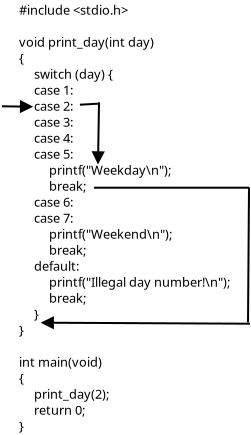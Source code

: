 <?xml version="1.0" encoding="UTF-8"?>
<dia:diagram xmlns:dia="http://www.lysator.liu.se/~alla/dia/">
  <dia:layer name="Background" visible="true">
    <dia:object type="Standard - Text" version="1" id="O0">
      <dia:attribute name="obj_pos">
        <dia:point val="5.745,2.02"/>
      </dia:attribute>
      <dia:attribute name="obj_bb">
        <dia:rectangle val="5.745,1.471;16.645,23.282"/>
      </dia:attribute>
      <dia:attribute name="text">
        <dia:composite type="text">
          <dia:attribute name="string">
            <dia:string>##include &lt;stdio.h&gt;

void print_day(int day)
{
     switch (day) {
     case 1:
     case 2:
     case 3:
     case 4:
     case 5:
          printf("Weekday\n");
          break;
     case 6:
     case 7:
          printf("Weekend\n");
          break;
     default:
          printf("Illegal day number!\n");
          break;
     }
}

int main(void)
{
     print_day(2);
     return 0;
}#</dia:string>
          </dia:attribute>
          <dia:attribute name="font">
            <dia:font family="sans" style="0" name="Helvetica"/>
          </dia:attribute>
          <dia:attribute name="height">
            <dia:real val="0.8"/>
          </dia:attribute>
          <dia:attribute name="pos">
            <dia:point val="5.745,2.02"/>
          </dia:attribute>
          <dia:attribute name="color">
            <dia:color val="#000000"/>
          </dia:attribute>
          <dia:attribute name="alignment">
            <dia:enum val="0"/>
          </dia:attribute>
        </dia:composite>
      </dia:attribute>
      <dia:attribute name="valign">
        <dia:enum val="3"/>
      </dia:attribute>
    </dia:object>
    <dia:object type="Standard - Line" version="0" id="O1">
      <dia:attribute name="obj_pos">
        <dia:point val="4.9,6.6"/>
      </dia:attribute>
      <dia:attribute name="obj_bb">
        <dia:rectangle val="4.849,6.119;6.452,7.12"/>
      </dia:attribute>
      <dia:attribute name="conn_endpoints">
        <dia:point val="4.9,6.6"/>
        <dia:point val="6.395,6.62"/>
      </dia:attribute>
      <dia:attribute name="numcp">
        <dia:int val="1"/>
      </dia:attribute>
      <dia:attribute name="end_arrow">
        <dia:enum val="3"/>
      </dia:attribute>
      <dia:attribute name="end_arrow_length">
        <dia:real val="0.5"/>
      </dia:attribute>
      <dia:attribute name="end_arrow_width">
        <dia:real val="0.5"/>
      </dia:attribute>
    </dia:object>
    <dia:object type="Standard - Line" version="0" id="O2">
      <dia:attribute name="obj_pos">
        <dia:point val="9.75,6.4"/>
      </dia:attribute>
      <dia:attribute name="obj_bb">
        <dia:rectangle val="9.199,6.349;10.201,9.508"/>
      </dia:attribute>
      <dia:attribute name="conn_endpoints">
        <dia:point val="9.75,6.4"/>
        <dia:point val="9.7,9.45"/>
      </dia:attribute>
      <dia:attribute name="numcp">
        <dia:int val="1"/>
      </dia:attribute>
      <dia:attribute name="end_arrow">
        <dia:enum val="3"/>
      </dia:attribute>
      <dia:attribute name="end_arrow_length">
        <dia:real val="0.5"/>
      </dia:attribute>
      <dia:attribute name="end_arrow_width">
        <dia:real val="0.5"/>
      </dia:attribute>
    </dia:object>
    <dia:object type="Standard - Line" version="0" id="O3">
      <dia:attribute name="obj_pos">
        <dia:point val="9.495,10.67"/>
      </dia:attribute>
      <dia:attribute name="obj_bb">
        <dia:rectangle val="9.445,10.62;17.295,10.72"/>
      </dia:attribute>
      <dia:attribute name="conn_endpoints">
        <dia:point val="9.495,10.67"/>
        <dia:point val="17.245,10.67"/>
      </dia:attribute>
      <dia:attribute name="numcp">
        <dia:int val="1"/>
      </dia:attribute>
    </dia:object>
    <dia:object type="Standard - Line" version="0" id="O4">
      <dia:attribute name="obj_pos">
        <dia:point val="8.795,6.52"/>
      </dia:attribute>
      <dia:attribute name="obj_bb">
        <dia:rectangle val="8.742,6.417;9.748,6.572"/>
      </dia:attribute>
      <dia:attribute name="conn_endpoints">
        <dia:point val="8.795,6.52"/>
        <dia:point val="9.695,6.47"/>
      </dia:attribute>
      <dia:attribute name="numcp">
        <dia:int val="1"/>
      </dia:attribute>
    </dia:object>
    <dia:object type="Standard - Line" version="0" id="O5">
      <dia:attribute name="obj_pos">
        <dia:point val="17.295,17.47"/>
      </dia:attribute>
      <dia:attribute name="obj_bb">
        <dia:rectangle val="6.843,16.92;17.345,17.92"/>
      </dia:attribute>
      <dia:attribute name="conn_endpoints">
        <dia:point val="17.295,17.47"/>
        <dia:point val="6.895,17.42"/>
      </dia:attribute>
      <dia:attribute name="numcp">
        <dia:int val="1"/>
      </dia:attribute>
      <dia:attribute name="end_arrow">
        <dia:enum val="3"/>
      </dia:attribute>
      <dia:attribute name="end_arrow_length">
        <dia:real val="0.5"/>
      </dia:attribute>
      <dia:attribute name="end_arrow_width">
        <dia:real val="0.5"/>
      </dia:attribute>
    </dia:object>
    <dia:object type="Standard - Line" version="0" id="O6">
      <dia:attribute name="obj_pos">
        <dia:point val="17.25,10.65"/>
      </dia:attribute>
      <dia:attribute name="obj_bb">
        <dia:rectangle val="17.15,10.6;17.3,17.45"/>
      </dia:attribute>
      <dia:attribute name="conn_endpoints">
        <dia:point val="17.25,10.65"/>
        <dia:point val="17.2,17.4"/>
      </dia:attribute>
      <dia:attribute name="numcp">
        <dia:int val="1"/>
      </dia:attribute>
    </dia:object>
  </dia:layer>
</dia:diagram>
